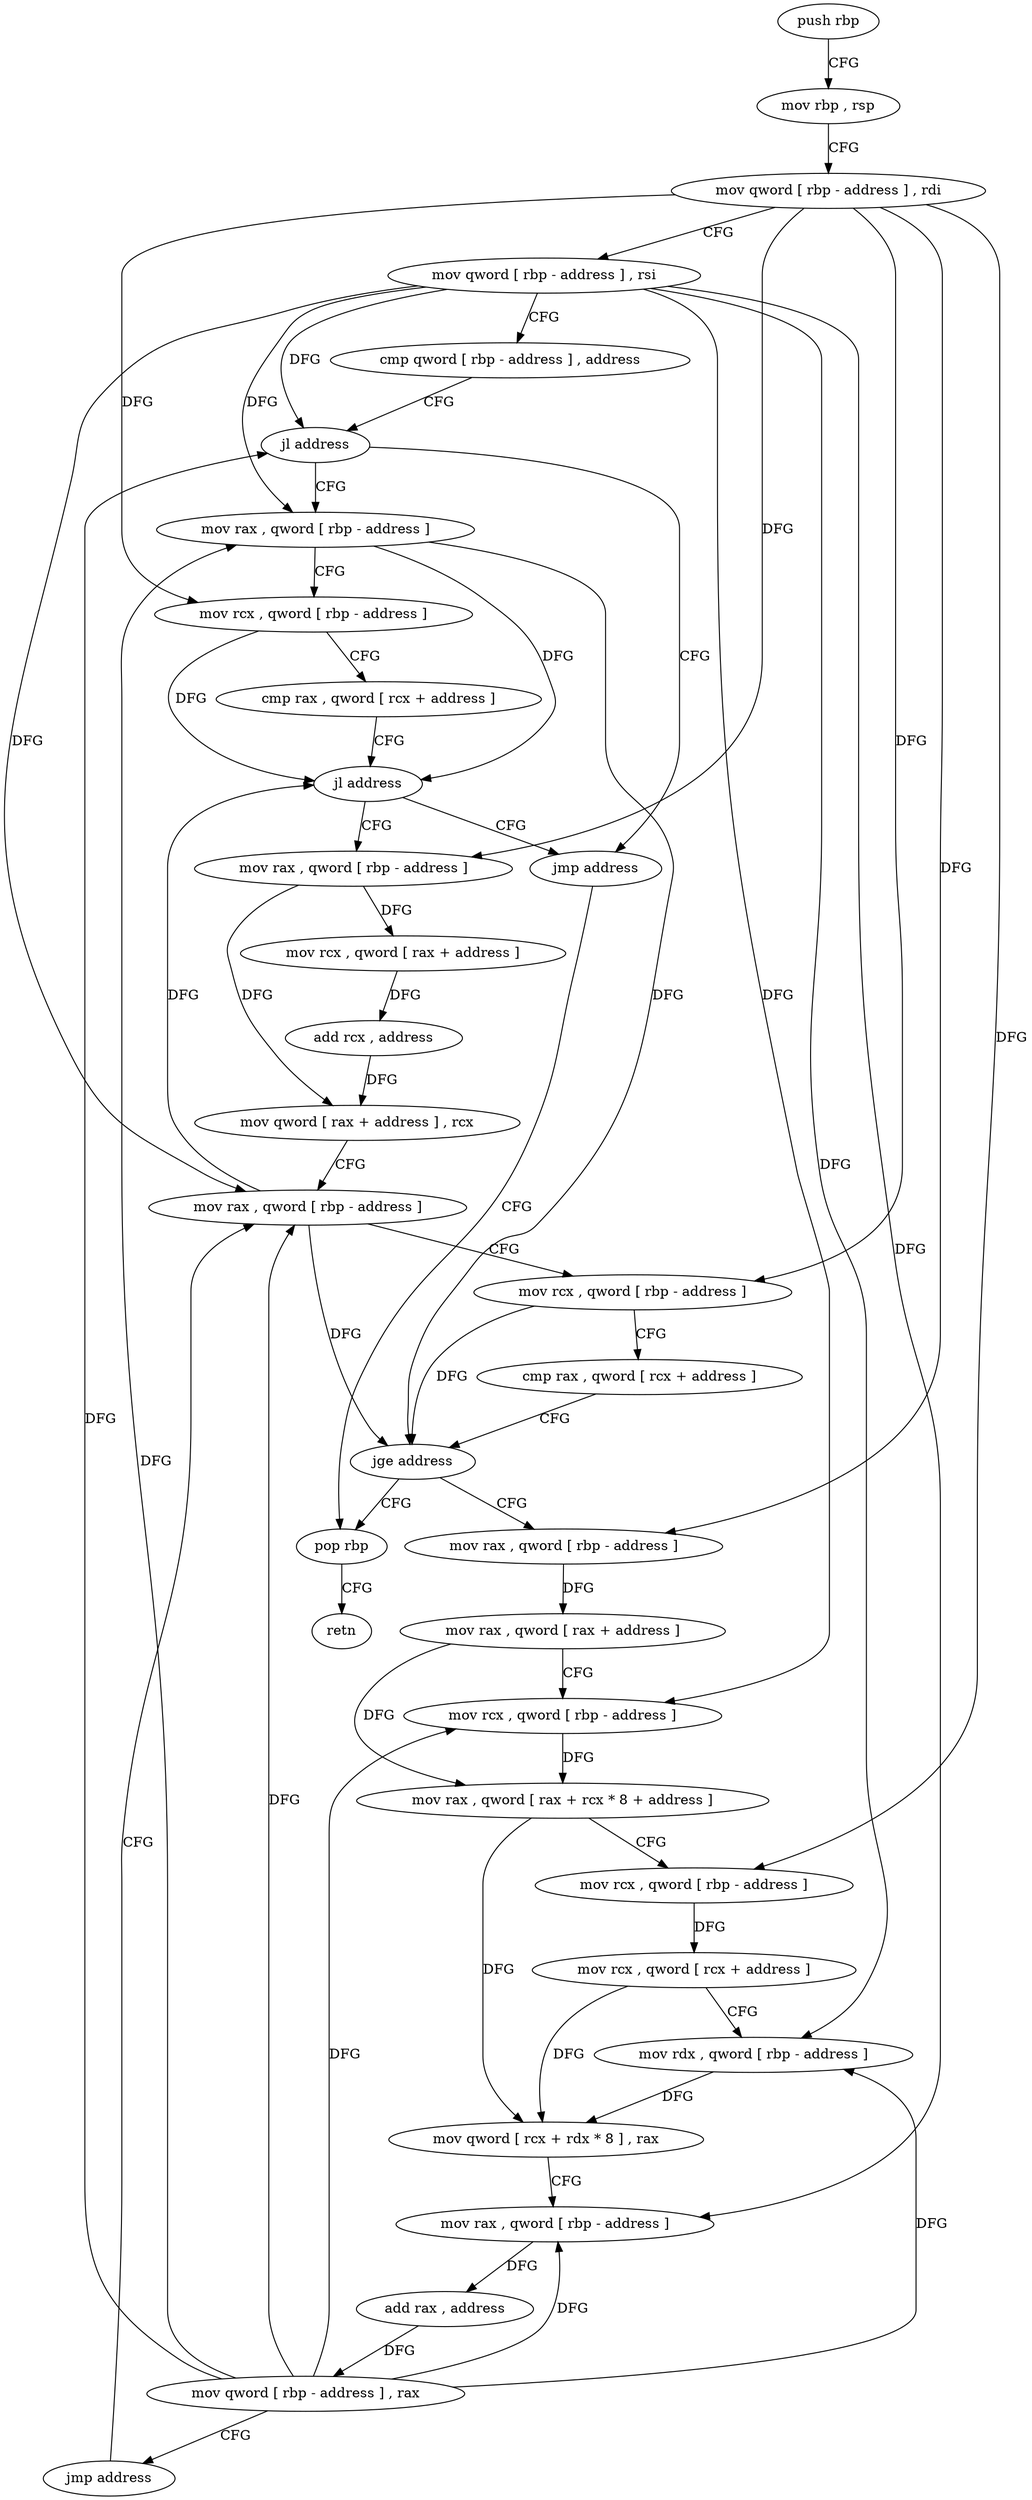digraph "func" {
"4279856" [label = "push rbp" ]
"4279857" [label = "mov rbp , rsp" ]
"4279860" [label = "mov qword [ rbp - address ] , rdi" ]
"4279864" [label = "mov qword [ rbp - address ] , rsi" ]
"4279868" [label = "cmp qword [ rbp - address ] , address" ]
"4279873" [label = "jl address" ]
"4279897" [label = "jmp address" ]
"4279879" [label = "mov rax , qword [ rbp - address ]" ]
"4279991" [label = "pop rbp" ]
"4279883" [label = "mov rcx , qword [ rbp - address ]" ]
"4279887" [label = "cmp rax , qword [ rcx + address ]" ]
"4279891" [label = "jl address" ]
"4279902" [label = "mov rax , qword [ rbp - address ]" ]
"4279992" [label = "retn" ]
"4279906" [label = "mov rcx , qword [ rax + address ]" ]
"4279910" [label = "add rcx , address" ]
"4279917" [label = "mov qword [ rax + address ] , rcx" ]
"4279921" [label = "mov rax , qword [ rbp - address ]" ]
"4279939" [label = "mov rax , qword [ rbp - address ]" ]
"4279943" [label = "mov rax , qword [ rax + address ]" ]
"4279947" [label = "mov rcx , qword [ rbp - address ]" ]
"4279951" [label = "mov rax , qword [ rax + rcx * 8 + address ]" ]
"4279956" [label = "mov rcx , qword [ rbp - address ]" ]
"4279960" [label = "mov rcx , qword [ rcx + address ]" ]
"4279964" [label = "mov rdx , qword [ rbp - address ]" ]
"4279968" [label = "mov qword [ rcx + rdx * 8 ] , rax" ]
"4279972" [label = "mov rax , qword [ rbp - address ]" ]
"4279976" [label = "add rax , address" ]
"4279982" [label = "mov qword [ rbp - address ] , rax" ]
"4279986" [label = "jmp address" ]
"4279925" [label = "mov rcx , qword [ rbp - address ]" ]
"4279929" [label = "cmp rax , qword [ rcx + address ]" ]
"4279933" [label = "jge address" ]
"4279856" -> "4279857" [ label = "CFG" ]
"4279857" -> "4279860" [ label = "CFG" ]
"4279860" -> "4279864" [ label = "CFG" ]
"4279860" -> "4279883" [ label = "DFG" ]
"4279860" -> "4279902" [ label = "DFG" ]
"4279860" -> "4279925" [ label = "DFG" ]
"4279860" -> "4279939" [ label = "DFG" ]
"4279860" -> "4279956" [ label = "DFG" ]
"4279864" -> "4279868" [ label = "CFG" ]
"4279864" -> "4279873" [ label = "DFG" ]
"4279864" -> "4279879" [ label = "DFG" ]
"4279864" -> "4279921" [ label = "DFG" ]
"4279864" -> "4279947" [ label = "DFG" ]
"4279864" -> "4279964" [ label = "DFG" ]
"4279864" -> "4279972" [ label = "DFG" ]
"4279868" -> "4279873" [ label = "CFG" ]
"4279873" -> "4279897" [ label = "CFG" ]
"4279873" -> "4279879" [ label = "CFG" ]
"4279897" -> "4279991" [ label = "CFG" ]
"4279879" -> "4279883" [ label = "CFG" ]
"4279879" -> "4279891" [ label = "DFG" ]
"4279879" -> "4279933" [ label = "DFG" ]
"4279991" -> "4279992" [ label = "CFG" ]
"4279883" -> "4279887" [ label = "CFG" ]
"4279883" -> "4279891" [ label = "DFG" ]
"4279887" -> "4279891" [ label = "CFG" ]
"4279891" -> "4279902" [ label = "CFG" ]
"4279891" -> "4279897" [ label = "CFG" ]
"4279902" -> "4279906" [ label = "DFG" ]
"4279902" -> "4279917" [ label = "DFG" ]
"4279906" -> "4279910" [ label = "DFG" ]
"4279910" -> "4279917" [ label = "DFG" ]
"4279917" -> "4279921" [ label = "CFG" ]
"4279921" -> "4279925" [ label = "CFG" ]
"4279921" -> "4279891" [ label = "DFG" ]
"4279921" -> "4279933" [ label = "DFG" ]
"4279939" -> "4279943" [ label = "DFG" ]
"4279943" -> "4279947" [ label = "CFG" ]
"4279943" -> "4279951" [ label = "DFG" ]
"4279947" -> "4279951" [ label = "DFG" ]
"4279951" -> "4279956" [ label = "CFG" ]
"4279951" -> "4279968" [ label = "DFG" ]
"4279956" -> "4279960" [ label = "DFG" ]
"4279960" -> "4279964" [ label = "CFG" ]
"4279960" -> "4279968" [ label = "DFG" ]
"4279964" -> "4279968" [ label = "DFG" ]
"4279968" -> "4279972" [ label = "CFG" ]
"4279972" -> "4279976" [ label = "DFG" ]
"4279976" -> "4279982" [ label = "DFG" ]
"4279982" -> "4279986" [ label = "CFG" ]
"4279982" -> "4279873" [ label = "DFG" ]
"4279982" -> "4279879" [ label = "DFG" ]
"4279982" -> "4279921" [ label = "DFG" ]
"4279982" -> "4279947" [ label = "DFG" ]
"4279982" -> "4279964" [ label = "DFG" ]
"4279982" -> "4279972" [ label = "DFG" ]
"4279986" -> "4279921" [ label = "CFG" ]
"4279925" -> "4279929" [ label = "CFG" ]
"4279925" -> "4279933" [ label = "DFG" ]
"4279929" -> "4279933" [ label = "CFG" ]
"4279933" -> "4279991" [ label = "CFG" ]
"4279933" -> "4279939" [ label = "CFG" ]
}
